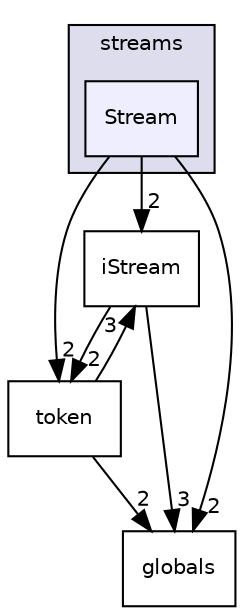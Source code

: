 digraph "src/phasicFlow/streams/Stream" {
  compound=true
  node [ fontsize="10", fontname="Helvetica"];
  edge [ labelfontsize="10", labelfontname="Helvetica"];
  subgraph clusterdir_b13948a90891cb8a59f39ab8c50a8102 {
    graph [ bgcolor="#ddddee", pencolor="black", label="streams" fontname="Helvetica", fontsize="10", URL="dir_b13948a90891cb8a59f39ab8c50a8102.html"]
  dir_7b330c61a9c831e500520a1387f6b9d0 [shape=box, label="Stream", style="filled", fillcolor="#eeeeff", pencolor="black", URL="dir_7b330c61a9c831e500520a1387f6b9d0.html"];
  }
  dir_db26f2bafe059aba76429081e630a92d [shape=box label="iStream" URL="dir_db26f2bafe059aba76429081e630a92d.html"];
  dir_0be52b0d2f0bba84a72d3e4c1b25399f [shape=box label="token" URL="dir_0be52b0d2f0bba84a72d3e4c1b25399f.html"];
  dir_5f6559faa080c0b07ec2a71fd7e912fc [shape=box label="globals" URL="dir_5f6559faa080c0b07ec2a71fd7e912fc.html"];
  dir_db26f2bafe059aba76429081e630a92d->dir_0be52b0d2f0bba84a72d3e4c1b25399f [headlabel="2", labeldistance=1.5 headhref="dir_000134_000138.html"];
  dir_db26f2bafe059aba76429081e630a92d->dir_5f6559faa080c0b07ec2a71fd7e912fc [headlabel="3", labeldistance=1.5 headhref="dir_000134_000117.html"];
  dir_0be52b0d2f0bba84a72d3e4c1b25399f->dir_db26f2bafe059aba76429081e630a92d [headlabel="3", labeldistance=1.5 headhref="dir_000138_000134.html"];
  dir_0be52b0d2f0bba84a72d3e4c1b25399f->dir_5f6559faa080c0b07ec2a71fd7e912fc [headlabel="2", labeldistance=1.5 headhref="dir_000138_000117.html"];
  dir_7b330c61a9c831e500520a1387f6b9d0->dir_db26f2bafe059aba76429081e630a92d [headlabel="2", labeldistance=1.5 headhref="dir_000137_000134.html"];
  dir_7b330c61a9c831e500520a1387f6b9d0->dir_0be52b0d2f0bba84a72d3e4c1b25399f [headlabel="2", labeldistance=1.5 headhref="dir_000137_000138.html"];
  dir_7b330c61a9c831e500520a1387f6b9d0->dir_5f6559faa080c0b07ec2a71fd7e912fc [headlabel="2", labeldistance=1.5 headhref="dir_000137_000117.html"];
}
